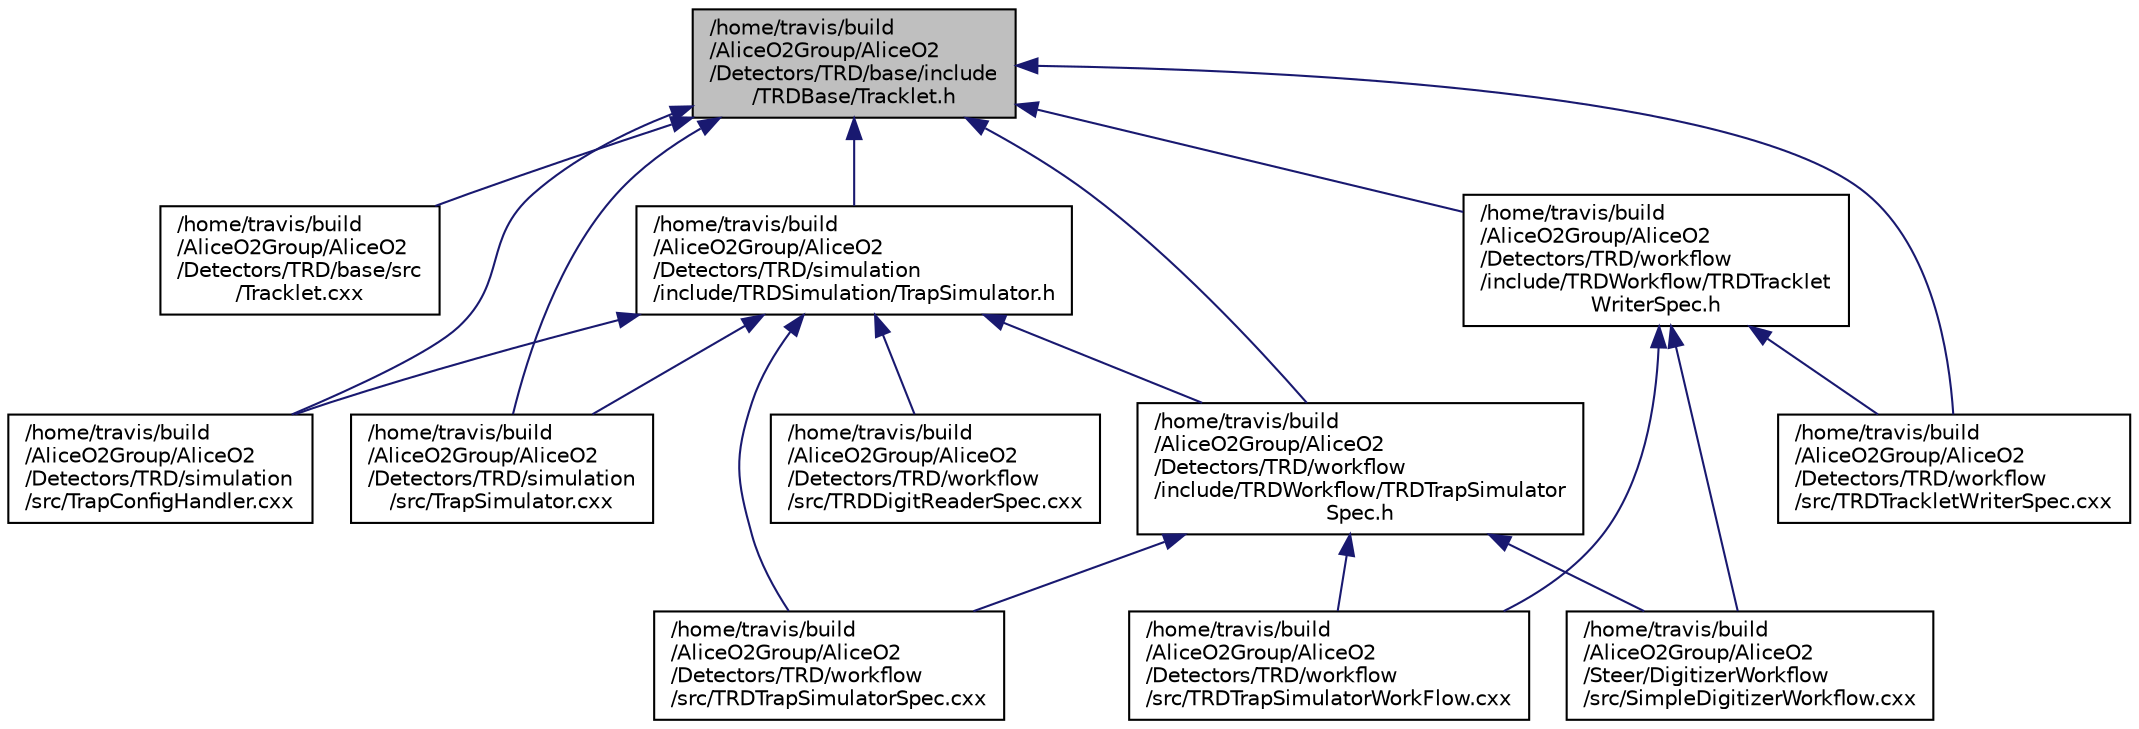 digraph "/home/travis/build/AliceO2Group/AliceO2/Detectors/TRD/base/include/TRDBase/Tracklet.h"
{
 // INTERACTIVE_SVG=YES
  bgcolor="transparent";
  edge [fontname="Helvetica",fontsize="10",labelfontname="Helvetica",labelfontsize="10"];
  node [fontname="Helvetica",fontsize="10",shape=record];
  Node47 [label="/home/travis/build\l/AliceO2Group/AliceO2\l/Detectors/TRD/base/include\l/TRDBase/Tracklet.h",height=0.2,width=0.4,color="black", fillcolor="grey75", style="filled", fontcolor="black"];
  Node47 -> Node48 [dir="back",color="midnightblue",fontsize="10",style="solid",fontname="Helvetica"];
  Node48 [label="/home/travis/build\l/AliceO2Group/AliceO2\l/Detectors/TRD/base/src\l/Tracklet.cxx",height=0.2,width=0.4,color="black",URL="$d2/d07/Tracklet_8cxx.html"];
  Node47 -> Node49 [dir="back",color="midnightblue",fontsize="10",style="solid",fontname="Helvetica"];
  Node49 [label="/home/travis/build\l/AliceO2Group/AliceO2\l/Detectors/TRD/simulation\l/include/TRDSimulation/TrapSimulator.h",height=0.2,width=0.4,color="black",URL="$d7/d42/TrapSimulator_8h.html"];
  Node49 -> Node50 [dir="back",color="midnightblue",fontsize="10",style="solid",fontname="Helvetica"];
  Node50 [label="/home/travis/build\l/AliceO2Group/AliceO2\l/Detectors/TRD/simulation\l/src/TrapConfigHandler.cxx",height=0.2,width=0.4,color="black",URL="$db/dc3/TrapConfigHandler_8cxx.html"];
  Node49 -> Node51 [dir="back",color="midnightblue",fontsize="10",style="solid",fontname="Helvetica"];
  Node51 [label="/home/travis/build\l/AliceO2Group/AliceO2\l/Detectors/TRD/simulation\l/src/TrapSimulator.cxx",height=0.2,width=0.4,color="black",URL="$da/deb/TrapSimulator_8cxx.html"];
  Node49 -> Node52 [dir="back",color="midnightblue",fontsize="10",style="solid",fontname="Helvetica"];
  Node52 [label="/home/travis/build\l/AliceO2Group/AliceO2\l/Detectors/TRD/workflow\l/include/TRDWorkflow/TRDTrapSimulator\lSpec.h",height=0.2,width=0.4,color="black",URL="$dc/d96/TRDTrapSimulatorSpec_8h.html"];
  Node52 -> Node53 [dir="back",color="midnightblue",fontsize="10",style="solid",fontname="Helvetica"];
  Node53 [label="/home/travis/build\l/AliceO2Group/AliceO2\l/Detectors/TRD/workflow\l/src/TRDTrapSimulatorSpec.cxx",height=0.2,width=0.4,color="black",URL="$dd/de7/TRDTrapSimulatorSpec_8cxx.html"];
  Node52 -> Node54 [dir="back",color="midnightblue",fontsize="10",style="solid",fontname="Helvetica"];
  Node54 [label="/home/travis/build\l/AliceO2Group/AliceO2\l/Detectors/TRD/workflow\l/src/TRDTrapSimulatorWorkFlow.cxx",height=0.2,width=0.4,color="black",URL="$d2/dc0/TRDTrapSimulatorWorkFlow_8cxx.html"];
  Node52 -> Node55 [dir="back",color="midnightblue",fontsize="10",style="solid",fontname="Helvetica"];
  Node55 [label="/home/travis/build\l/AliceO2Group/AliceO2\l/Steer/DigitizerWorkflow\l/src/SimpleDigitizerWorkflow.cxx",height=0.2,width=0.4,color="black",URL="$d2/dd7/SimpleDigitizerWorkflow_8cxx.html"];
  Node49 -> Node56 [dir="back",color="midnightblue",fontsize="10",style="solid",fontname="Helvetica"];
  Node56 [label="/home/travis/build\l/AliceO2Group/AliceO2\l/Detectors/TRD/workflow\l/src/TRDDigitReaderSpec.cxx",height=0.2,width=0.4,color="black",URL="$d7/da6/TRDDigitReaderSpec_8cxx.html"];
  Node49 -> Node53 [dir="back",color="midnightblue",fontsize="10",style="solid",fontname="Helvetica"];
  Node47 -> Node50 [dir="back",color="midnightblue",fontsize="10",style="solid",fontname="Helvetica"];
  Node47 -> Node51 [dir="back",color="midnightblue",fontsize="10",style="solid",fontname="Helvetica"];
  Node47 -> Node57 [dir="back",color="midnightblue",fontsize="10",style="solid",fontname="Helvetica"];
  Node57 [label="/home/travis/build\l/AliceO2Group/AliceO2\l/Detectors/TRD/workflow\l/include/TRDWorkflow/TRDTracklet\lWriterSpec.h",height=0.2,width=0.4,color="black",URL="$d8/dff/TRDTrackletWriterSpec_8h.html"];
  Node57 -> Node58 [dir="back",color="midnightblue",fontsize="10",style="solid",fontname="Helvetica"];
  Node58 [label="/home/travis/build\l/AliceO2Group/AliceO2\l/Detectors/TRD/workflow\l/src/TRDTrackletWriterSpec.cxx",height=0.2,width=0.4,color="black",URL="$d0/dfb/TRDTrackletWriterSpec_8cxx.html"];
  Node57 -> Node54 [dir="back",color="midnightblue",fontsize="10",style="solid",fontname="Helvetica"];
  Node57 -> Node55 [dir="back",color="midnightblue",fontsize="10",style="solid",fontname="Helvetica"];
  Node47 -> Node52 [dir="back",color="midnightblue",fontsize="10",style="solid",fontname="Helvetica"];
  Node47 -> Node58 [dir="back",color="midnightblue",fontsize="10",style="solid",fontname="Helvetica"];
}

